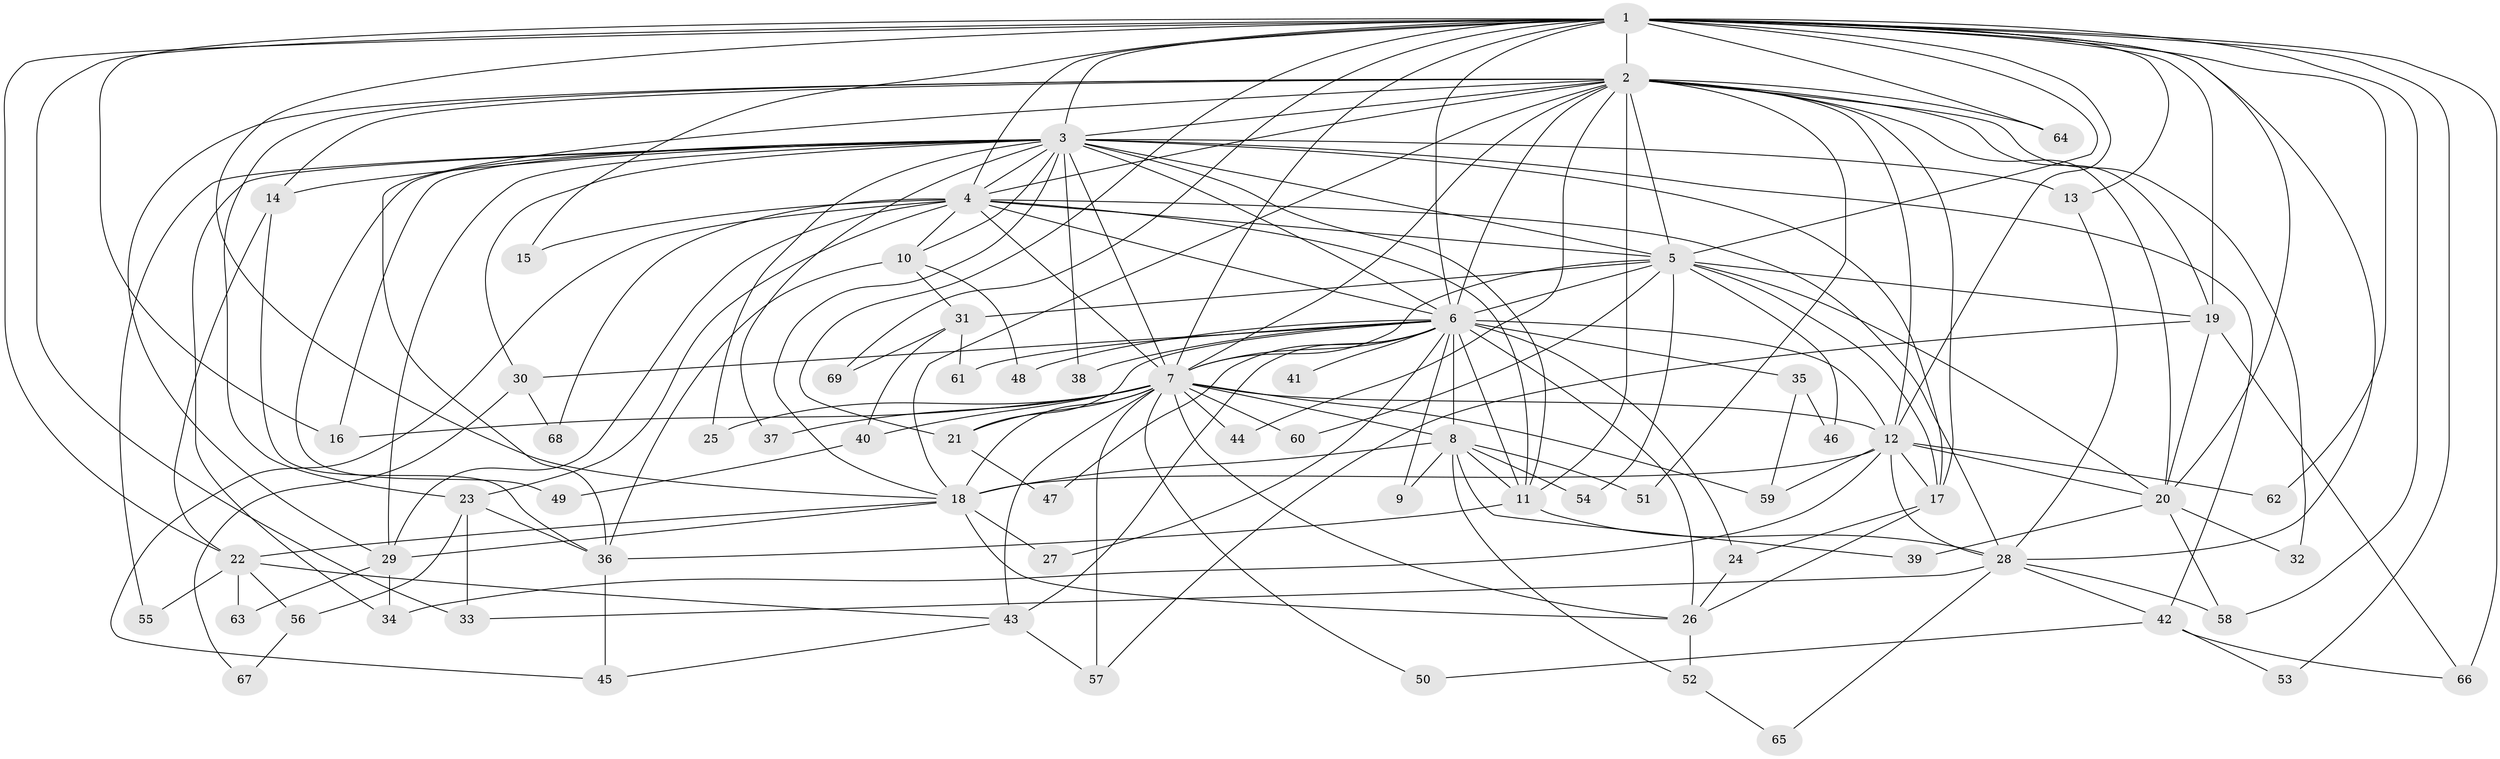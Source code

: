 // original degree distribution, {25: 0.0072992700729927005, 24: 0.0072992700729927005, 26: 0.0072992700729927005, 20: 0.014598540145985401, 18: 0.0072992700729927005, 19: 0.0072992700729927005, 29: 0.021897810218978103, 9: 0.014598540145985401, 2: 0.5693430656934306, 5: 0.0364963503649635, 4: 0.08029197080291971, 3: 0.18248175182481752, 6: 0.014598540145985401, 7: 0.021897810218978103, 8: 0.0072992700729927005}
// Generated by graph-tools (version 1.1) at 2025/35/03/09/25 02:35:13]
// undirected, 69 vertices, 180 edges
graph export_dot {
graph [start="1"]
  node [color=gray90,style=filled];
  1;
  2;
  3;
  4;
  5;
  6;
  7;
  8;
  9;
  10;
  11;
  12;
  13;
  14;
  15;
  16;
  17;
  18;
  19;
  20;
  21;
  22;
  23;
  24;
  25;
  26;
  27;
  28;
  29;
  30;
  31;
  32;
  33;
  34;
  35;
  36;
  37;
  38;
  39;
  40;
  41;
  42;
  43;
  44;
  45;
  46;
  47;
  48;
  49;
  50;
  51;
  52;
  53;
  54;
  55;
  56;
  57;
  58;
  59;
  60;
  61;
  62;
  63;
  64;
  65;
  66;
  67;
  68;
  69;
  1 -- 2 [weight=4.0];
  1 -- 3 [weight=2.0];
  1 -- 4 [weight=3.0];
  1 -- 5 [weight=2.0];
  1 -- 6 [weight=4.0];
  1 -- 7 [weight=2.0];
  1 -- 12 [weight=1.0];
  1 -- 13 [weight=2.0];
  1 -- 15 [weight=1.0];
  1 -- 16 [weight=1.0];
  1 -- 18 [weight=1.0];
  1 -- 19 [weight=6.0];
  1 -- 20 [weight=1.0];
  1 -- 21 [weight=1.0];
  1 -- 22 [weight=1.0];
  1 -- 28 [weight=2.0];
  1 -- 33 [weight=1.0];
  1 -- 53 [weight=1.0];
  1 -- 58 [weight=1.0];
  1 -- 62 [weight=1.0];
  1 -- 64 [weight=1.0];
  1 -- 66 [weight=1.0];
  1 -- 69 [weight=1.0];
  2 -- 3 [weight=2.0];
  2 -- 4 [weight=2.0];
  2 -- 5 [weight=3.0];
  2 -- 6 [weight=4.0];
  2 -- 7 [weight=2.0];
  2 -- 11 [weight=7.0];
  2 -- 12 [weight=2.0];
  2 -- 14 [weight=1.0];
  2 -- 17 [weight=1.0];
  2 -- 18 [weight=2.0];
  2 -- 19 [weight=1.0];
  2 -- 20 [weight=2.0];
  2 -- 23 [weight=1.0];
  2 -- 29 [weight=1.0];
  2 -- 32 [weight=1.0];
  2 -- 36 [weight=1.0];
  2 -- 44 [weight=1.0];
  2 -- 51 [weight=1.0];
  2 -- 64 [weight=1.0];
  3 -- 4 [weight=1.0];
  3 -- 5 [weight=2.0];
  3 -- 6 [weight=2.0];
  3 -- 7 [weight=1.0];
  3 -- 10 [weight=1.0];
  3 -- 11 [weight=1.0];
  3 -- 13 [weight=1.0];
  3 -- 14 [weight=1.0];
  3 -- 16 [weight=1.0];
  3 -- 17 [weight=1.0];
  3 -- 18 [weight=1.0];
  3 -- 25 [weight=1.0];
  3 -- 29 [weight=1.0];
  3 -- 30 [weight=1.0];
  3 -- 34 [weight=1.0];
  3 -- 37 [weight=1.0];
  3 -- 38 [weight=1.0];
  3 -- 42 [weight=1.0];
  3 -- 49 [weight=1.0];
  3 -- 55 [weight=1.0];
  4 -- 5 [weight=1.0];
  4 -- 6 [weight=2.0];
  4 -- 7 [weight=1.0];
  4 -- 10 [weight=1.0];
  4 -- 11 [weight=1.0];
  4 -- 15 [weight=1.0];
  4 -- 23 [weight=1.0];
  4 -- 28 [weight=1.0];
  4 -- 29 [weight=1.0];
  4 -- 45 [weight=1.0];
  4 -- 68 [weight=1.0];
  5 -- 6 [weight=2.0];
  5 -- 7 [weight=1.0];
  5 -- 17 [weight=1.0];
  5 -- 19 [weight=1.0];
  5 -- 20 [weight=2.0];
  5 -- 31 [weight=1.0];
  5 -- 46 [weight=1.0];
  5 -- 54 [weight=1.0];
  5 -- 60 [weight=1.0];
  6 -- 7 [weight=3.0];
  6 -- 8 [weight=1.0];
  6 -- 9 [weight=1.0];
  6 -- 11 [weight=1.0];
  6 -- 12 [weight=16.0];
  6 -- 21 [weight=1.0];
  6 -- 24 [weight=1.0];
  6 -- 26 [weight=2.0];
  6 -- 27 [weight=1.0];
  6 -- 30 [weight=1.0];
  6 -- 35 [weight=1.0];
  6 -- 38 [weight=2.0];
  6 -- 41 [weight=3.0];
  6 -- 43 [weight=2.0];
  6 -- 47 [weight=1.0];
  6 -- 48 [weight=1.0];
  6 -- 61 [weight=1.0];
  7 -- 8 [weight=1.0];
  7 -- 12 [weight=3.0];
  7 -- 16 [weight=1.0];
  7 -- 18 [weight=3.0];
  7 -- 21 [weight=1.0];
  7 -- 25 [weight=1.0];
  7 -- 26 [weight=1.0];
  7 -- 37 [weight=1.0];
  7 -- 40 [weight=1.0];
  7 -- 43 [weight=1.0];
  7 -- 44 [weight=1.0];
  7 -- 50 [weight=1.0];
  7 -- 57 [weight=1.0];
  7 -- 59 [weight=1.0];
  7 -- 60 [weight=1.0];
  8 -- 9 [weight=1.0];
  8 -- 11 [weight=1.0];
  8 -- 18 [weight=1.0];
  8 -- 39 [weight=1.0];
  8 -- 51 [weight=1.0];
  8 -- 52 [weight=1.0];
  8 -- 54 [weight=1.0];
  10 -- 31 [weight=1.0];
  10 -- 36 [weight=1.0];
  10 -- 48 [weight=1.0];
  11 -- 28 [weight=2.0];
  11 -- 36 [weight=1.0];
  12 -- 17 [weight=2.0];
  12 -- 18 [weight=1.0];
  12 -- 20 [weight=1.0];
  12 -- 28 [weight=1.0];
  12 -- 34 [weight=1.0];
  12 -- 59 [weight=1.0];
  12 -- 62 [weight=1.0];
  13 -- 28 [weight=1.0];
  14 -- 22 [weight=1.0];
  14 -- 36 [weight=1.0];
  17 -- 24 [weight=1.0];
  17 -- 26 [weight=1.0];
  18 -- 22 [weight=1.0];
  18 -- 26 [weight=1.0];
  18 -- 27 [weight=1.0];
  18 -- 29 [weight=1.0];
  19 -- 20 [weight=2.0];
  19 -- 57 [weight=1.0];
  19 -- 66 [weight=1.0];
  20 -- 32 [weight=1.0];
  20 -- 39 [weight=1.0];
  20 -- 58 [weight=1.0];
  21 -- 47 [weight=1.0];
  22 -- 43 [weight=1.0];
  22 -- 55 [weight=1.0];
  22 -- 56 [weight=1.0];
  22 -- 63 [weight=1.0];
  23 -- 33 [weight=1.0];
  23 -- 36 [weight=1.0];
  23 -- 56 [weight=1.0];
  24 -- 26 [weight=1.0];
  26 -- 52 [weight=1.0];
  28 -- 33 [weight=1.0];
  28 -- 42 [weight=1.0];
  28 -- 58 [weight=1.0];
  28 -- 65 [weight=1.0];
  29 -- 34 [weight=1.0];
  29 -- 63 [weight=1.0];
  30 -- 67 [weight=1.0];
  30 -- 68 [weight=1.0];
  31 -- 40 [weight=1.0];
  31 -- 61 [weight=1.0];
  31 -- 69 [weight=1.0];
  35 -- 46 [weight=1.0];
  35 -- 59 [weight=1.0];
  36 -- 45 [weight=1.0];
  40 -- 49 [weight=1.0];
  42 -- 50 [weight=1.0];
  42 -- 53 [weight=1.0];
  42 -- 66 [weight=1.0];
  43 -- 45 [weight=1.0];
  43 -- 57 [weight=1.0];
  52 -- 65 [weight=1.0];
  56 -- 67 [weight=1.0];
}
